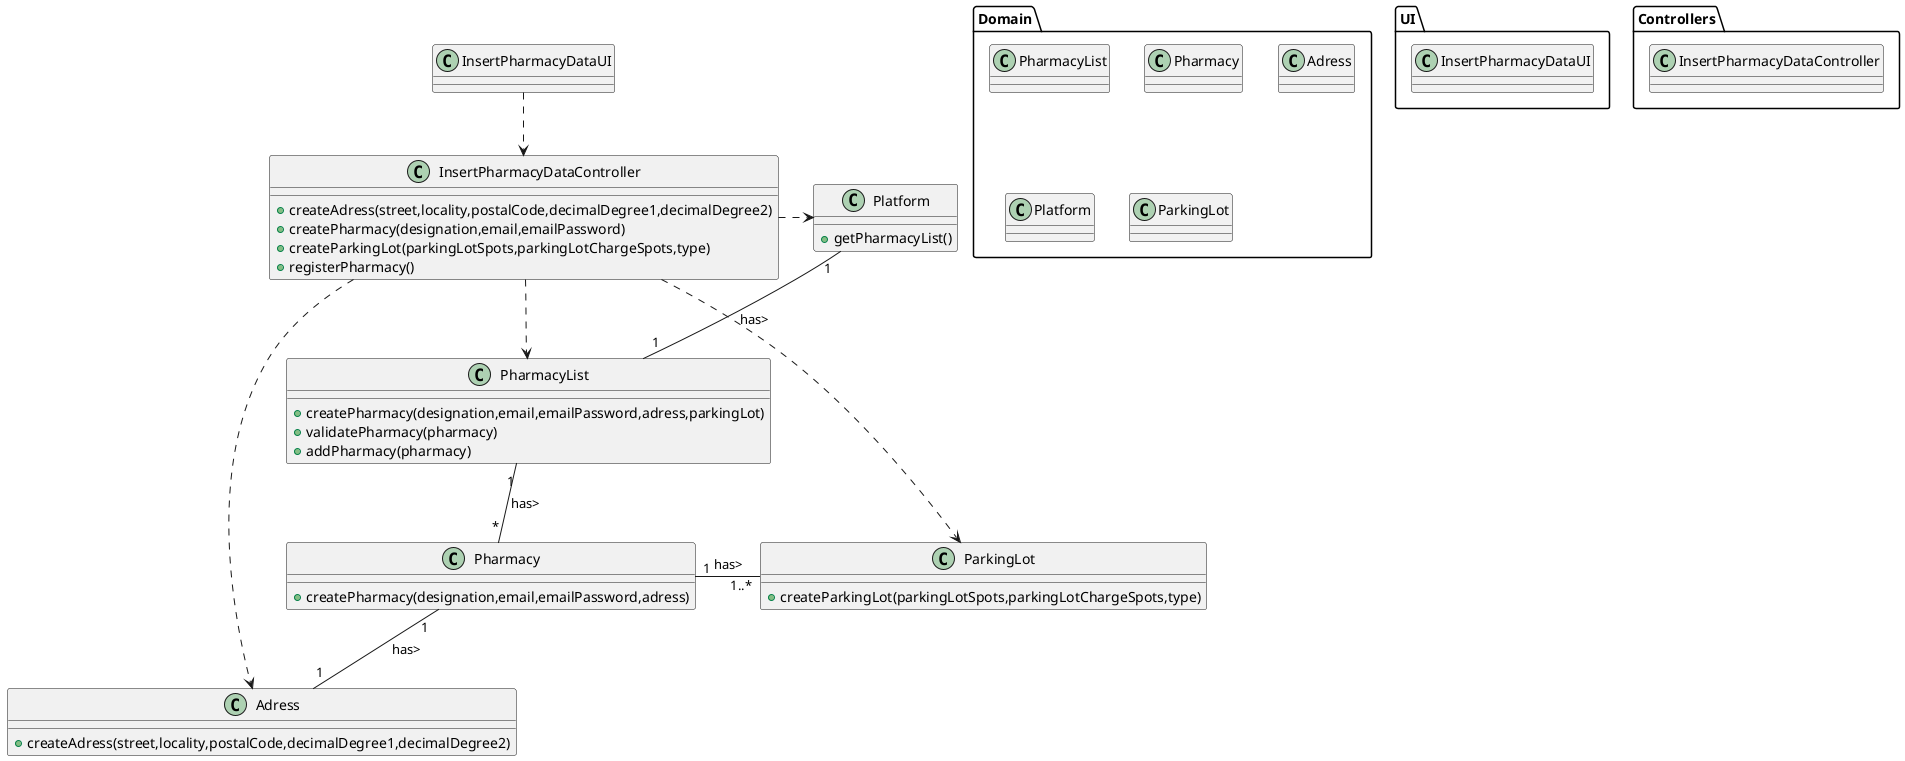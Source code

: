 @startuml

package UI <<Folder>> {
  class InsertPharmacyDataUI
}

package Controllers <<Folder>> {
  class InsertPharmacyDataController
}

package Domain <<Folder>> {
  class PharmacyList
  class Pharmacy
  class Adress
  class Platform
  class ParkingLot
}

class InsertPharmacyDataUI {
}

class InsertPharmacyDataController {
    +createAdress(street,locality,postalCode,decimalDegree1,decimalDegree2)
    +createPharmacy(designation,email,emailPassword)
    +createParkingLot(parkingLotSpots,parkingLotChargeSpots,type)
    +registerPharmacy()
}

class PharmacyList {
    +createPharmacy(designation,email,emailPassword,adress,parkingLot)
    +validatePharmacy(pharmacy)
    +addPharmacy(pharmacy)
}

class Adress {
    +createAdress(street,locality,postalCode,decimalDegree1,decimalDegree2)
}

class Pharmacy {
    +createPharmacy(designation,email,emailPassword,adress)
}

class Platform {
    +getPharmacyList()
}

class ParkingLot {
    +createParkingLot(parkingLotSpots,parkingLotChargeSpots,type)
}

InsertPharmacyDataUI ..> InsertPharmacyDataController

InsertPharmacyDataController .> ParkingLot
InsertPharmacyDataController .> Adress
InsertPharmacyDataController .> Platform
InsertPharmacyDataController ..> PharmacyList

Platform "1" -- "1" PharmacyList : has>

PharmacyList "1" -- "*" Pharmacy : has>

Pharmacy "1" -- "1" Adress : has>
Pharmacy "1" - "1..*" ParkingLot : has>

@enduml
